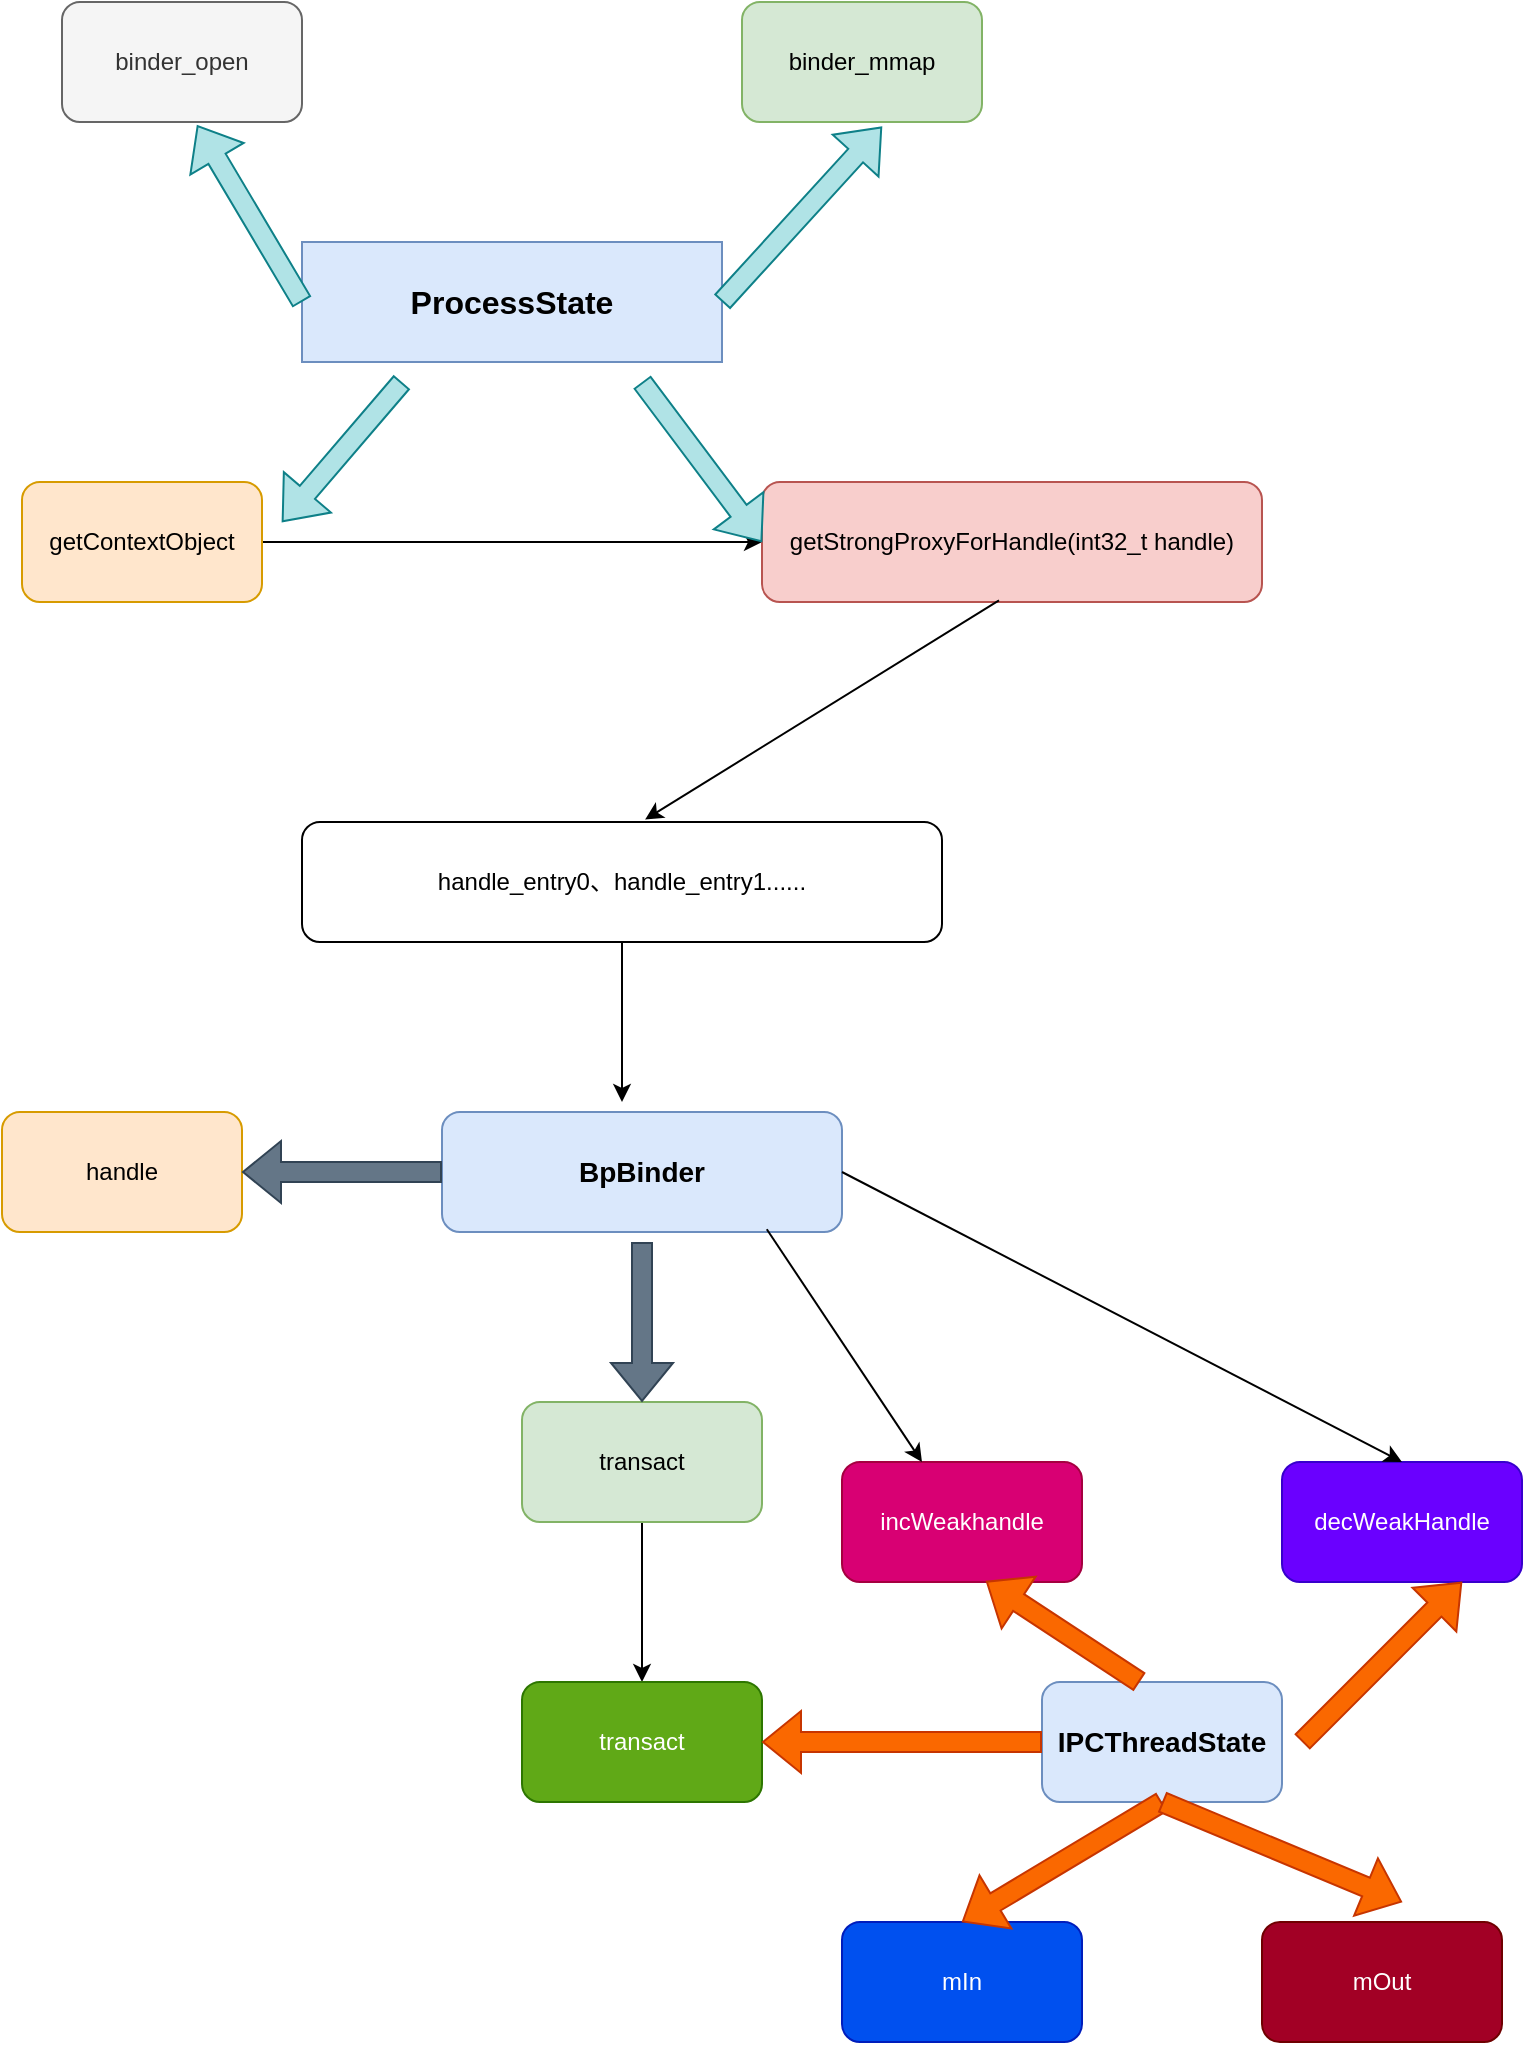 <mxfile version="24.6.2" type="github">
  <diagram name="第 1 页" id="oeDQUQiur7928Zk9zg23">
    <mxGraphModel dx="1235" dy="614" grid="1" gridSize="10" guides="1" tooltips="1" connect="1" arrows="1" fold="1" page="1" pageScale="1" pageWidth="827" pageHeight="1169" math="0" shadow="0">
      <root>
        <mxCell id="0" />
        <mxCell id="1" parent="0" />
        <mxCell id="4qGxiepnsyVXo2U43kij-2" value="&lt;b&gt;&lt;font style=&quot;font-size: 16px;&quot;&gt;ProcessState&lt;/font&gt;&lt;/b&gt;" style="rounded=0;whiteSpace=wrap;html=1;fillColor=#dae8fc;strokeColor=#6c8ebf;" vertex="1" parent="1">
          <mxGeometry x="160" y="150" width="210" height="60" as="geometry" />
        </mxCell>
        <mxCell id="4qGxiepnsyVXo2U43kij-4" value="binder_open" style="rounded=1;whiteSpace=wrap;html=1;fillColor=#f5f5f5;fontColor=#333333;strokeColor=#666666;" vertex="1" parent="1">
          <mxGeometry x="40" y="30" width="120" height="60" as="geometry" />
        </mxCell>
        <mxCell id="4qGxiepnsyVXo2U43kij-5" value="binder_mmap" style="rounded=1;whiteSpace=wrap;html=1;fillColor=#d5e8d4;strokeColor=#82b366;" vertex="1" parent="1">
          <mxGeometry x="380" y="30" width="120" height="60" as="geometry" />
        </mxCell>
        <mxCell id="4qGxiepnsyVXo2U43kij-14" style="edgeStyle=orthogonalEdgeStyle;rounded=0;orthogonalLoop=1;jettySize=auto;html=1;entryX=0;entryY=0.5;entryDx=0;entryDy=0;" edge="1" parent="1" source="4qGxiepnsyVXo2U43kij-8" target="4qGxiepnsyVXo2U43kij-9">
          <mxGeometry relative="1" as="geometry" />
        </mxCell>
        <mxCell id="4qGxiepnsyVXo2U43kij-8" value="getContextObject" style="rounded=1;whiteSpace=wrap;html=1;fillColor=#ffe6cc;strokeColor=#d79b00;" vertex="1" parent="1">
          <mxGeometry x="20" y="270" width="120" height="60" as="geometry" />
        </mxCell>
        <mxCell id="4qGxiepnsyVXo2U43kij-9" value="getStrongProxyForHandle(int32_t handle)" style="rounded=1;whiteSpace=wrap;html=1;fillColor=#f8cecc;strokeColor=#b85450;" vertex="1" parent="1">
          <mxGeometry x="390" y="270" width="250" height="60" as="geometry" />
        </mxCell>
        <mxCell id="4qGxiepnsyVXo2U43kij-10" value="" style="shape=flexArrow;endArrow=classic;html=1;rounded=0;entryX=0.583;entryY=1.04;entryDx=0;entryDy=0;entryPerimeter=0;exitX=1;exitY=0.5;exitDx=0;exitDy=0;fillColor=#b0e3e6;strokeColor=#0e8088;" edge="1" parent="1" source="4qGxiepnsyVXo2U43kij-2" target="4qGxiepnsyVXo2U43kij-5">
          <mxGeometry width="50" height="50" relative="1" as="geometry">
            <mxPoint x="390" y="180" as="sourcePoint" />
            <mxPoint x="440" y="130" as="targetPoint" />
          </mxGeometry>
        </mxCell>
        <mxCell id="4qGxiepnsyVXo2U43kij-11" value="" style="shape=flexArrow;endArrow=classic;html=1;rounded=0;entryX=0.563;entryY=1.027;entryDx=0;entryDy=0;entryPerimeter=0;exitX=0;exitY=0.5;exitDx=0;exitDy=0;fillColor=#b0e3e6;strokeColor=#0e8088;" edge="1" parent="1" source="4qGxiepnsyVXo2U43kij-2" target="4qGxiepnsyVXo2U43kij-4">
          <mxGeometry width="50" height="50" relative="1" as="geometry">
            <mxPoint x="90" y="180" as="sourcePoint" />
            <mxPoint x="140" y="130" as="targetPoint" />
          </mxGeometry>
        </mxCell>
        <mxCell id="4qGxiepnsyVXo2U43kij-12" value="" style="shape=flexArrow;endArrow=classic;html=1;rounded=0;fillColor=#b0e3e6;strokeColor=#0e8088;" edge="1" parent="1">
          <mxGeometry width="50" height="50" relative="1" as="geometry">
            <mxPoint x="210" y="220" as="sourcePoint" />
            <mxPoint x="150" y="290" as="targetPoint" />
          </mxGeometry>
        </mxCell>
        <mxCell id="4qGxiepnsyVXo2U43kij-13" value="" style="shape=flexArrow;endArrow=classic;html=1;rounded=0;entryX=0;entryY=0.5;entryDx=0;entryDy=0;fillColor=#b0e3e6;strokeColor=#0e8088;" edge="1" parent="1" target="4qGxiepnsyVXo2U43kij-9">
          <mxGeometry width="50" height="50" relative="1" as="geometry">
            <mxPoint x="330" y="220" as="sourcePoint" />
            <mxPoint x="160" y="300" as="targetPoint" />
          </mxGeometry>
        </mxCell>
        <mxCell id="4qGxiepnsyVXo2U43kij-21" style="edgeStyle=orthogonalEdgeStyle;rounded=0;orthogonalLoop=1;jettySize=auto;html=1;" edge="1" parent="1" source="4qGxiepnsyVXo2U43kij-15">
          <mxGeometry relative="1" as="geometry">
            <mxPoint x="320" y="580" as="targetPoint" />
          </mxGeometry>
        </mxCell>
        <mxCell id="4qGxiepnsyVXo2U43kij-15" value="handle_entry0、handle_entry1......" style="rounded=1;whiteSpace=wrap;html=1;" vertex="1" parent="1">
          <mxGeometry x="160" y="440" width="320" height="60" as="geometry" />
        </mxCell>
        <mxCell id="4qGxiepnsyVXo2U43kij-16" value="" style="endArrow=classic;html=1;rounded=0;exitX=0.474;exitY=0.987;exitDx=0;exitDy=0;exitPerimeter=0;entryX=0.536;entryY=-0.02;entryDx=0;entryDy=0;entryPerimeter=0;" edge="1" parent="1" source="4qGxiepnsyVXo2U43kij-9" target="4qGxiepnsyVXo2U43kij-15">
          <mxGeometry width="50" height="50" relative="1" as="geometry">
            <mxPoint x="390" y="370" as="sourcePoint" />
            <mxPoint x="515" y="370" as="targetPoint" />
          </mxGeometry>
        </mxCell>
        <mxCell id="4qGxiepnsyVXo2U43kij-18" value="&lt;font style=&quot;font-size: 14px;&quot;&gt;&lt;b&gt;BpBinder&lt;/b&gt;&lt;/font&gt;" style="rounded=1;whiteSpace=wrap;html=1;fillColor=#dae8fc;strokeColor=#6c8ebf;" vertex="1" parent="1">
          <mxGeometry x="230" y="585" width="200" height="60" as="geometry" />
        </mxCell>
        <mxCell id="4qGxiepnsyVXo2U43kij-19" value="handle" style="rounded=1;whiteSpace=wrap;html=1;fillColor=#ffe6cc;strokeColor=#d79b00;" vertex="1" parent="1">
          <mxGeometry x="10" y="585" width="120" height="60" as="geometry" />
        </mxCell>
        <mxCell id="4qGxiepnsyVXo2U43kij-29" style="edgeStyle=orthogonalEdgeStyle;rounded=0;orthogonalLoop=1;jettySize=auto;html=1;entryX=0.5;entryY=0;entryDx=0;entryDy=0;" edge="1" parent="1" source="4qGxiepnsyVXo2U43kij-20" target="4qGxiepnsyVXo2U43kij-26">
          <mxGeometry relative="1" as="geometry" />
        </mxCell>
        <mxCell id="4qGxiepnsyVXo2U43kij-20" value="transact" style="rounded=1;whiteSpace=wrap;html=1;fillColor=#d5e8d4;strokeColor=#82b366;" vertex="1" parent="1">
          <mxGeometry x="270" y="730" width="120" height="60" as="geometry" />
        </mxCell>
        <mxCell id="4qGxiepnsyVXo2U43kij-22" value="" style="shape=flexArrow;endArrow=classic;html=1;rounded=0;entryX=1;entryY=0.5;entryDx=0;entryDy=0;exitX=0;exitY=0.5;exitDx=0;exitDy=0;fillColor=#647687;strokeColor=#314354;" edge="1" parent="1" source="4qGxiepnsyVXo2U43kij-18" target="4qGxiepnsyVXo2U43kij-19">
          <mxGeometry width="50" height="50" relative="1" as="geometry">
            <mxPoint x="360" y="570" as="sourcePoint" />
            <mxPoint x="410" y="520" as="targetPoint" />
          </mxGeometry>
        </mxCell>
        <mxCell id="4qGxiepnsyVXo2U43kij-23" value="" style="shape=flexArrow;endArrow=classic;html=1;rounded=0;fillColor=#647687;strokeColor=#314354;" edge="1" parent="1" target="4qGxiepnsyVXo2U43kij-20">
          <mxGeometry width="50" height="50" relative="1" as="geometry">
            <mxPoint x="330" y="650" as="sourcePoint" />
            <mxPoint x="240" y="700" as="targetPoint" />
          </mxGeometry>
        </mxCell>
        <mxCell id="4qGxiepnsyVXo2U43kij-25" value="&lt;font style=&quot;font-size: 14px;&quot;&gt;&lt;b&gt;IPCThreadState&lt;/b&gt;&lt;/font&gt;" style="rounded=1;whiteSpace=wrap;html=1;fillColor=#dae8fc;strokeColor=#6c8ebf;" vertex="1" parent="1">
          <mxGeometry x="530" y="870" width="120" height="60" as="geometry" />
        </mxCell>
        <mxCell id="4qGxiepnsyVXo2U43kij-26" value="transact" style="rounded=1;whiteSpace=wrap;html=1;fillColor=#60a917;fontColor=#ffffff;strokeColor=#2D7600;" vertex="1" parent="1">
          <mxGeometry x="270" y="870" width="120" height="60" as="geometry" />
        </mxCell>
        <mxCell id="4qGxiepnsyVXo2U43kij-27" value="decWeakHandle" style="rounded=1;whiteSpace=wrap;html=1;fillColor=#6a00ff;fontColor=#ffffff;strokeColor=#3700CC;" vertex="1" parent="1">
          <mxGeometry x="650" y="760" width="120" height="60" as="geometry" />
        </mxCell>
        <mxCell id="4qGxiepnsyVXo2U43kij-28" value="incWeakhandle" style="rounded=1;whiteSpace=wrap;html=1;fillColor=#d80073;fontColor=#ffffff;strokeColor=#A50040;" vertex="1" parent="1">
          <mxGeometry x="430" y="760" width="120" height="60" as="geometry" />
        </mxCell>
        <mxCell id="4qGxiepnsyVXo2U43kij-30" value="" style="shape=flexArrow;endArrow=classic;html=1;rounded=0;exitX=0;exitY=0.5;exitDx=0;exitDy=0;entryX=1;entryY=0.5;entryDx=0;entryDy=0;fillColor=#fa6800;strokeColor=#C73500;" edge="1" parent="1" source="4qGxiepnsyVXo2U43kij-25" target="4qGxiepnsyVXo2U43kij-26">
          <mxGeometry width="50" height="50" relative="1" as="geometry">
            <mxPoint x="360" y="880" as="sourcePoint" />
            <mxPoint x="410" y="830" as="targetPoint" />
          </mxGeometry>
        </mxCell>
        <mxCell id="4qGxiepnsyVXo2U43kij-31" value="" style="shape=flexArrow;endArrow=classic;html=1;rounded=0;entryX=0.6;entryY=0.993;entryDx=0;entryDy=0;entryPerimeter=0;exitX=0.407;exitY=0;exitDx=0;exitDy=0;exitPerimeter=0;fillColor=#fa6800;strokeColor=#C73500;" edge="1" parent="1" source="4qGxiepnsyVXo2U43kij-25" target="4qGxiepnsyVXo2U43kij-28">
          <mxGeometry width="50" height="50" relative="1" as="geometry">
            <mxPoint x="360" y="880" as="sourcePoint" />
            <mxPoint x="410" y="830" as="targetPoint" />
          </mxGeometry>
        </mxCell>
        <mxCell id="4qGxiepnsyVXo2U43kij-32" value="" style="shape=flexArrow;endArrow=classic;html=1;rounded=0;entryX=0.75;entryY=1;entryDx=0;entryDy=0;fillColor=#fa6800;strokeColor=#C73500;" edge="1" parent="1" target="4qGxiepnsyVXo2U43kij-27">
          <mxGeometry width="50" height="50" relative="1" as="geometry">
            <mxPoint x="660" y="900" as="sourcePoint" />
            <mxPoint x="740" y="830" as="targetPoint" />
          </mxGeometry>
        </mxCell>
        <mxCell id="4qGxiepnsyVXo2U43kij-33" value="mIn" style="rounded=1;whiteSpace=wrap;html=1;fillColor=#0050ef;fontColor=#ffffff;strokeColor=#001DBC;" vertex="1" parent="1">
          <mxGeometry x="430" y="990" width="120" height="60" as="geometry" />
        </mxCell>
        <mxCell id="4qGxiepnsyVXo2U43kij-34" value="mOut" style="rounded=1;whiteSpace=wrap;html=1;fillColor=#a20025;fontColor=#ffffff;strokeColor=#6F0000;" vertex="1" parent="1">
          <mxGeometry x="640" y="990" width="120" height="60" as="geometry" />
        </mxCell>
        <mxCell id="4qGxiepnsyVXo2U43kij-35" value="" style="shape=flexArrow;endArrow=classic;html=1;rounded=0;exitX=0.5;exitY=1;exitDx=0;exitDy=0;entryX=0.5;entryY=0;entryDx=0;entryDy=0;fillColor=#fa6800;strokeColor=#C73500;" edge="1" parent="1" source="4qGxiepnsyVXo2U43kij-25" target="4qGxiepnsyVXo2U43kij-33">
          <mxGeometry width="50" height="50" relative="1" as="geometry">
            <mxPoint x="350" y="1000" as="sourcePoint" />
            <mxPoint x="400" y="950" as="targetPoint" />
          </mxGeometry>
        </mxCell>
        <mxCell id="4qGxiepnsyVXo2U43kij-36" value="" style="shape=flexArrow;endArrow=classic;html=1;rounded=0;fillColor=#fa6800;strokeColor=#C73500;" edge="1" parent="1">
          <mxGeometry width="50" height="50" relative="1" as="geometry">
            <mxPoint x="590" y="930" as="sourcePoint" />
            <mxPoint x="710" y="980" as="targetPoint" />
          </mxGeometry>
        </mxCell>
        <mxCell id="4qGxiepnsyVXo2U43kij-37" value="" style="endArrow=classic;html=1;rounded=0;exitX=0.812;exitY=0.977;exitDx=0;exitDy=0;exitPerimeter=0;" edge="1" parent="1" source="4qGxiepnsyVXo2U43kij-18" target="4qGxiepnsyVXo2U43kij-28">
          <mxGeometry width="50" height="50" relative="1" as="geometry">
            <mxPoint x="360" y="790" as="sourcePoint" />
            <mxPoint x="410" y="740" as="targetPoint" />
          </mxGeometry>
        </mxCell>
        <mxCell id="4qGxiepnsyVXo2U43kij-38" value="" style="endArrow=classic;html=1;rounded=0;exitX=1;exitY=0.5;exitDx=0;exitDy=0;entryX=0.5;entryY=0;entryDx=0;entryDy=0;" edge="1" parent="1" source="4qGxiepnsyVXo2U43kij-18" target="4qGxiepnsyVXo2U43kij-27">
          <mxGeometry width="50" height="50" relative="1" as="geometry">
            <mxPoint x="610" y="660" as="sourcePoint" />
            <mxPoint x="660" y="610" as="targetPoint" />
          </mxGeometry>
        </mxCell>
      </root>
    </mxGraphModel>
  </diagram>
</mxfile>
